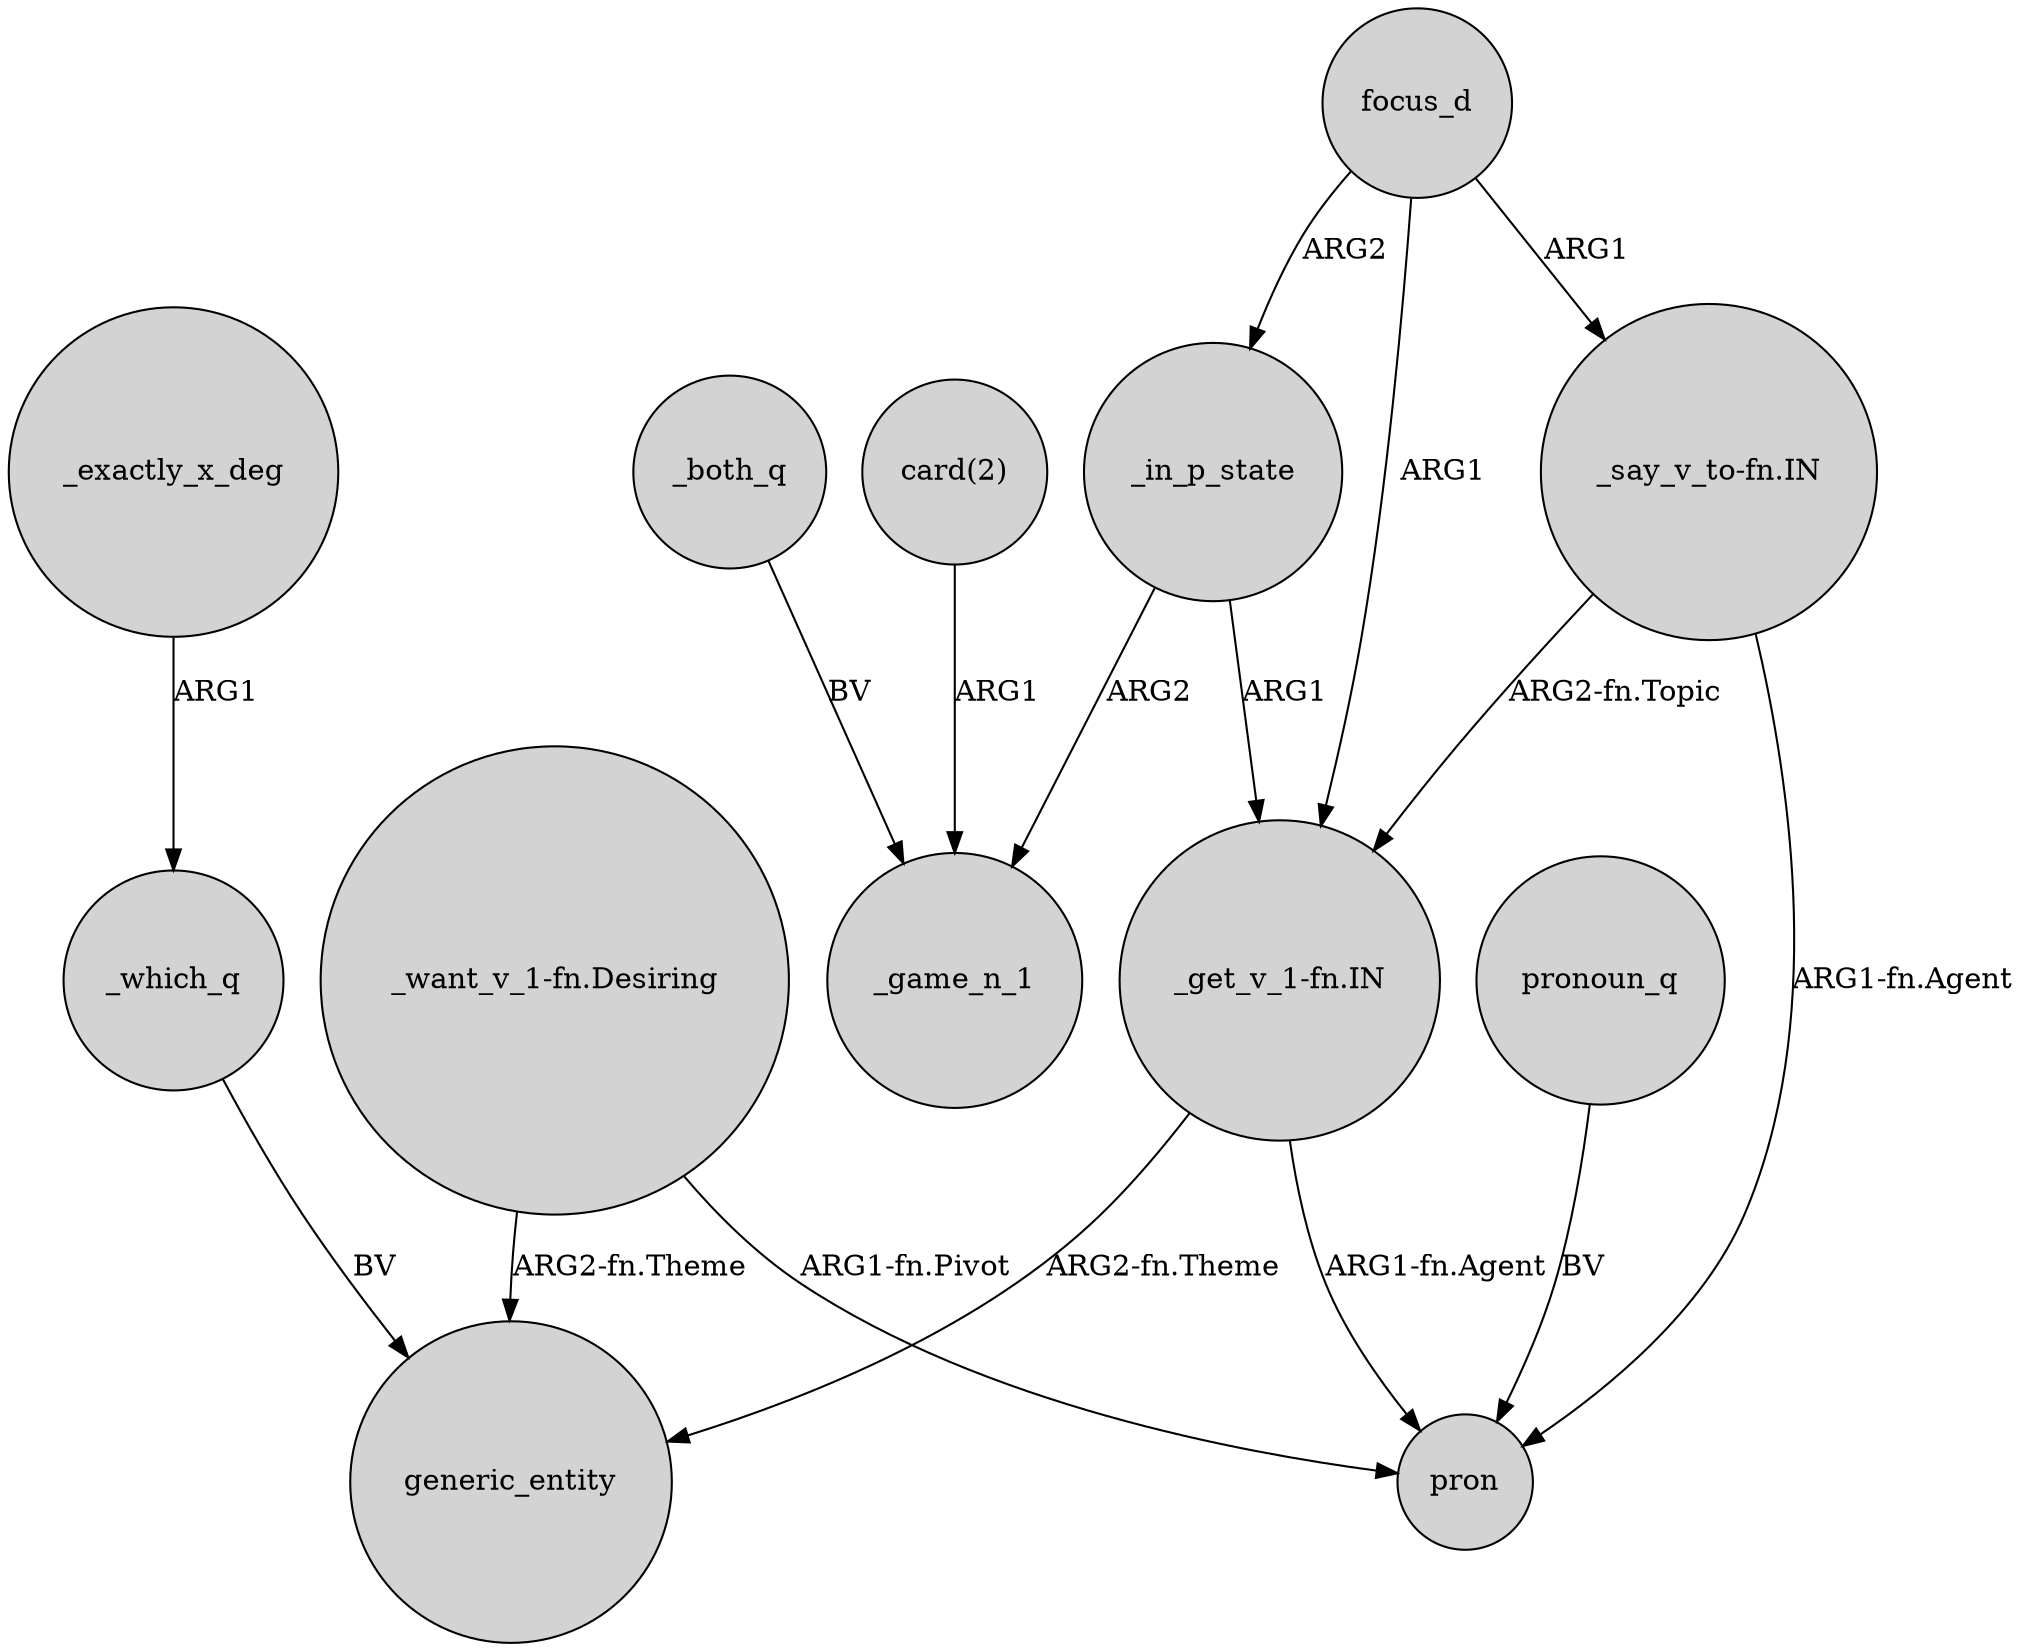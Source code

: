 digraph {
	node [shape=circle style=filled]
	"_want_v_1-fn.Desiring" -> pron [label="ARG1-fn.Pivot"]
	"_say_v_to-fn.IN" -> "_get_v_1-fn.IN" [label="ARG2-fn.Topic"]
	"_get_v_1-fn.IN" -> pron [label="ARG1-fn.Agent"]
	"card(2)" -> _game_n_1 [label=ARG1]
	pronoun_q -> pron [label=BV]
	_in_p_state -> _game_n_1 [label=ARG2]
	"_get_v_1-fn.IN" -> generic_entity [label="ARG2-fn.Theme"]
	_which_q -> generic_entity [label=BV]
	_in_p_state -> "_get_v_1-fn.IN" [label=ARG1]
	_both_q -> _game_n_1 [label=BV]
	_exactly_x_deg -> _which_q [label=ARG1]
	"_want_v_1-fn.Desiring" -> generic_entity [label="ARG2-fn.Theme"]
	focus_d -> "_say_v_to-fn.IN" [label=ARG1]
	focus_d -> _in_p_state [label=ARG2]
	"_say_v_to-fn.IN" -> pron [label="ARG1-fn.Agent"]
	focus_d -> "_get_v_1-fn.IN" [label=ARG1]
}
